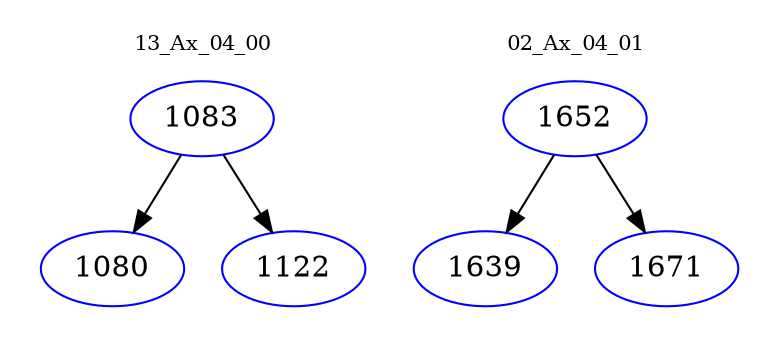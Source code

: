 digraph{
subgraph cluster_0 {
color = white
label = "13_Ax_04_00";
fontsize=10;
T0_1083 [label="1083", color="blue"]
T0_1083 -> T0_1080 [color="black"]
T0_1080 [label="1080", color="blue"]
T0_1083 -> T0_1122 [color="black"]
T0_1122 [label="1122", color="blue"]
}
subgraph cluster_1 {
color = white
label = "02_Ax_04_01";
fontsize=10;
T1_1652 [label="1652", color="blue"]
T1_1652 -> T1_1639 [color="black"]
T1_1639 [label="1639", color="blue"]
T1_1652 -> T1_1671 [color="black"]
T1_1671 [label="1671", color="blue"]
}
}
